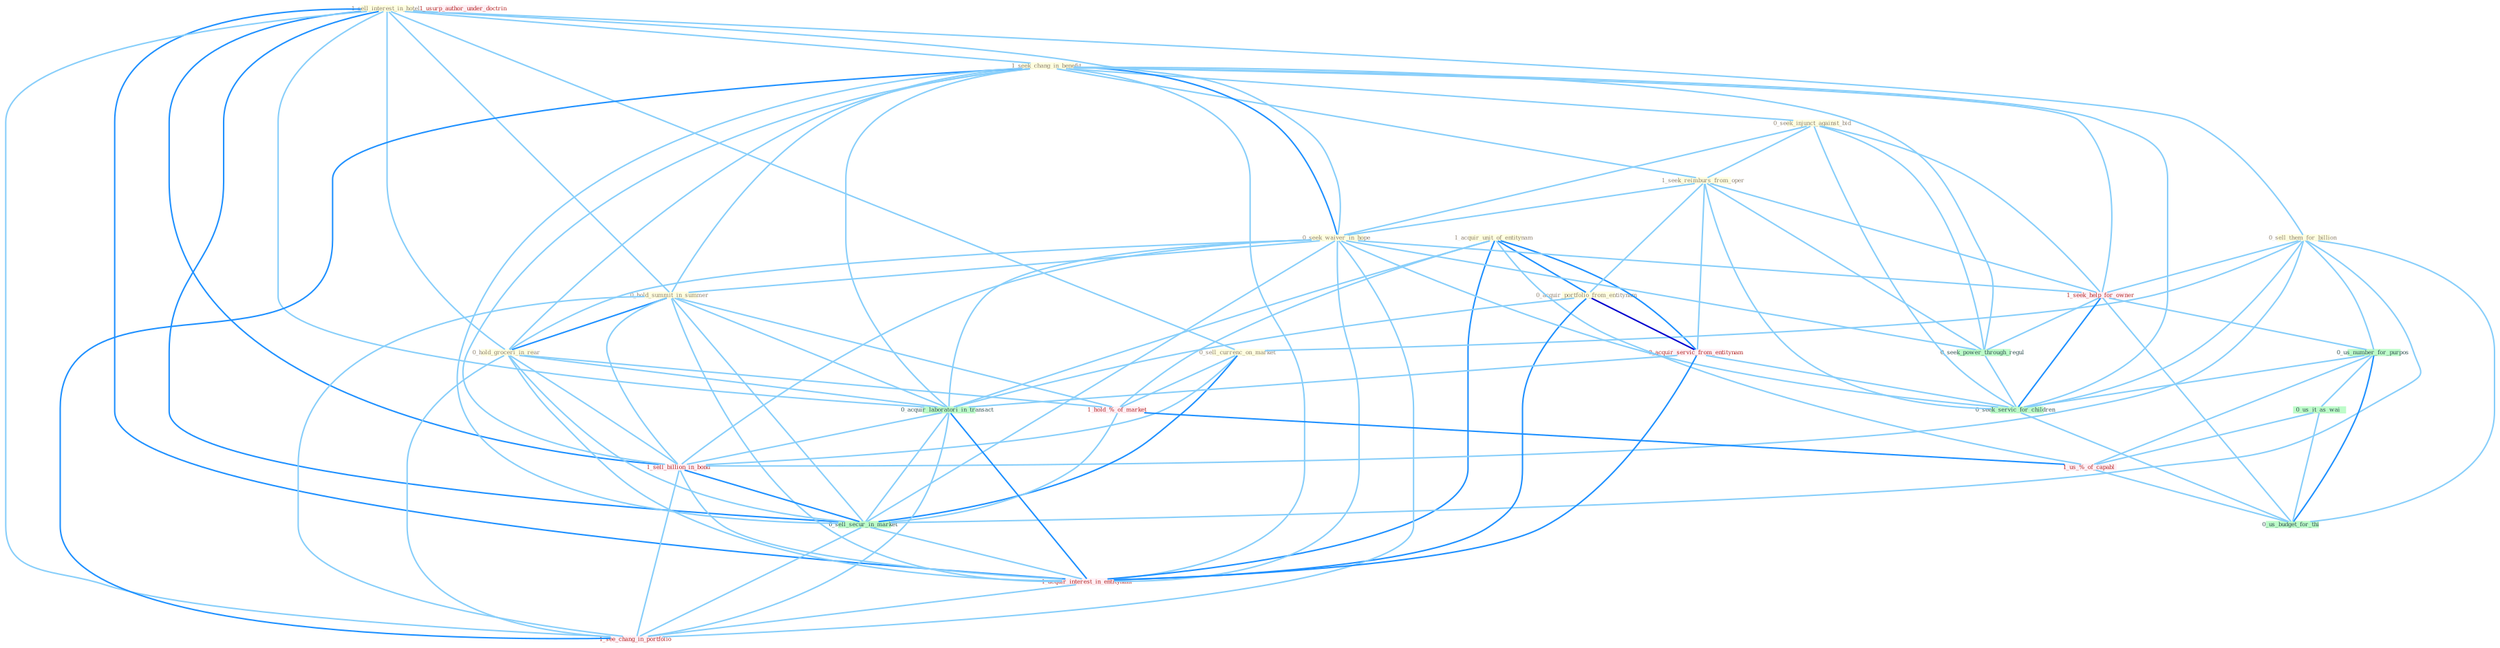 Graph G{ 
    node
    [shape=polygon,style=filled,width=.5,height=.06,color="#BDFCC9",fixedsize=true,fontsize=4,
    fontcolor="#2f4f4f"];
    {node
    [color="#ffffe0", fontcolor="#8b7d6b"] "1_sell_interest_in_hotel " "1_seek_chang_in_benefit " "1_acquir_unit_of_entitynam " "0_sell_them_for_billion " "0_seek_injunct_against_bid " "1_seek_reimburs_from_oper " "0_acquir_portfolio_from_entitynam " "0_sell_currenc_on_market " "0_seek_waiver_in_hope " "0_hold_summit_in_summer " "0_hold_groceri_in_rear "}
{node [color="#fff0f5", fontcolor="#b22222"] "1_seek_help_for_owner " "0_acquir_servic_from_entitynam " "1_hold_%_of_market " "1_sell_billion_in_bond " "1_usurp_author_under_doctrin " "1_us_%_of_capabl " "1_acquir_interest_in_entitynam " "1_see_chang_in_portfolio "}
edge [color="#B0E2FF"];

	"1_sell_interest_in_hotel " -- "1_seek_chang_in_benefit " [w="1", color="#87cefa" ];
	"1_sell_interest_in_hotel " -- "0_sell_them_for_billion " [w="1", color="#87cefa" ];
	"1_sell_interest_in_hotel " -- "0_sell_currenc_on_market " [w="1", color="#87cefa" ];
	"1_sell_interest_in_hotel " -- "0_seek_waiver_in_hope " [w="1", color="#87cefa" ];
	"1_sell_interest_in_hotel " -- "0_hold_summit_in_summer " [w="1", color="#87cefa" ];
	"1_sell_interest_in_hotel " -- "0_hold_groceri_in_rear " [w="1", color="#87cefa" ];
	"1_sell_interest_in_hotel " -- "0_acquir_laboratori_in_transact " [w="1", color="#87cefa" ];
	"1_sell_interest_in_hotel " -- "1_sell_billion_in_bond " [w="2", color="#1e90ff" , len=0.8];
	"1_sell_interest_in_hotel " -- "0_sell_secur_in_market " [w="2", color="#1e90ff" , len=0.8];
	"1_sell_interest_in_hotel " -- "1_acquir_interest_in_entitynam " [w="2", color="#1e90ff" , len=0.8];
	"1_sell_interest_in_hotel " -- "1_see_chang_in_portfolio " [w="1", color="#87cefa" ];
	"1_seek_chang_in_benefit " -- "0_seek_injunct_against_bid " [w="1", color="#87cefa" ];
	"1_seek_chang_in_benefit " -- "1_seek_reimburs_from_oper " [w="1", color="#87cefa" ];
	"1_seek_chang_in_benefit " -- "0_seek_waiver_in_hope " [w="2", color="#1e90ff" , len=0.8];
	"1_seek_chang_in_benefit " -- "0_hold_summit_in_summer " [w="1", color="#87cefa" ];
	"1_seek_chang_in_benefit " -- "0_hold_groceri_in_rear " [w="1", color="#87cefa" ];
	"1_seek_chang_in_benefit " -- "1_seek_help_for_owner " [w="1", color="#87cefa" ];
	"1_seek_chang_in_benefit " -- "0_seek_power_through_regul " [w="1", color="#87cefa" ];
	"1_seek_chang_in_benefit " -- "0_acquir_laboratori_in_transact " [w="1", color="#87cefa" ];
	"1_seek_chang_in_benefit " -- "1_sell_billion_in_bond " [w="1", color="#87cefa" ];
	"1_seek_chang_in_benefit " -- "0_sell_secur_in_market " [w="1", color="#87cefa" ];
	"1_seek_chang_in_benefit " -- "1_acquir_interest_in_entitynam " [w="1", color="#87cefa" ];
	"1_seek_chang_in_benefit " -- "0_seek_servic_for_children " [w="1", color="#87cefa" ];
	"1_seek_chang_in_benefit " -- "1_see_chang_in_portfolio " [w="2", color="#1e90ff" , len=0.8];
	"1_acquir_unit_of_entitynam " -- "0_acquir_portfolio_from_entitynam " [w="2", color="#1e90ff" , len=0.8];
	"1_acquir_unit_of_entitynam " -- "0_acquir_servic_from_entitynam " [w="2", color="#1e90ff" , len=0.8];
	"1_acquir_unit_of_entitynam " -- "1_hold_%_of_market " [w="1", color="#87cefa" ];
	"1_acquir_unit_of_entitynam " -- "0_acquir_laboratori_in_transact " [w="1", color="#87cefa" ];
	"1_acquir_unit_of_entitynam " -- "1_us_%_of_capabl " [w="1", color="#87cefa" ];
	"1_acquir_unit_of_entitynam " -- "1_acquir_interest_in_entitynam " [w="2", color="#1e90ff" , len=0.8];
	"0_sell_them_for_billion " -- "0_sell_currenc_on_market " [w="1", color="#87cefa" ];
	"0_sell_them_for_billion " -- "1_seek_help_for_owner " [w="1", color="#87cefa" ];
	"0_sell_them_for_billion " -- "0_us_number_for_purpos " [w="1", color="#87cefa" ];
	"0_sell_them_for_billion " -- "1_sell_billion_in_bond " [w="1", color="#87cefa" ];
	"0_sell_them_for_billion " -- "0_sell_secur_in_market " [w="1", color="#87cefa" ];
	"0_sell_them_for_billion " -- "0_seek_servic_for_children " [w="1", color="#87cefa" ];
	"0_sell_them_for_billion " -- "0_us_budget_for_thi " [w="1", color="#87cefa" ];
	"0_seek_injunct_against_bid " -- "1_seek_reimburs_from_oper " [w="1", color="#87cefa" ];
	"0_seek_injunct_against_bid " -- "0_seek_waiver_in_hope " [w="1", color="#87cefa" ];
	"0_seek_injunct_against_bid " -- "1_seek_help_for_owner " [w="1", color="#87cefa" ];
	"0_seek_injunct_against_bid " -- "0_seek_power_through_regul " [w="1", color="#87cefa" ];
	"0_seek_injunct_against_bid " -- "0_seek_servic_for_children " [w="1", color="#87cefa" ];
	"1_seek_reimburs_from_oper " -- "0_acquir_portfolio_from_entitynam " [w="1", color="#87cefa" ];
	"1_seek_reimburs_from_oper " -- "0_seek_waiver_in_hope " [w="1", color="#87cefa" ];
	"1_seek_reimburs_from_oper " -- "1_seek_help_for_owner " [w="1", color="#87cefa" ];
	"1_seek_reimburs_from_oper " -- "0_acquir_servic_from_entitynam " [w="1", color="#87cefa" ];
	"1_seek_reimburs_from_oper " -- "0_seek_power_through_regul " [w="1", color="#87cefa" ];
	"1_seek_reimburs_from_oper " -- "0_seek_servic_for_children " [w="1", color="#87cefa" ];
	"0_acquir_portfolio_from_entitynam " -- "0_acquir_servic_from_entitynam " [w="3", color="#0000cd" , len=0.6];
	"0_acquir_portfolio_from_entitynam " -- "0_acquir_laboratori_in_transact " [w="1", color="#87cefa" ];
	"0_acquir_portfolio_from_entitynam " -- "1_acquir_interest_in_entitynam " [w="2", color="#1e90ff" , len=0.8];
	"0_sell_currenc_on_market " -- "1_hold_%_of_market " [w="1", color="#87cefa" ];
	"0_sell_currenc_on_market " -- "1_sell_billion_in_bond " [w="1", color="#87cefa" ];
	"0_sell_currenc_on_market " -- "0_sell_secur_in_market " [w="2", color="#1e90ff" , len=0.8];
	"0_seek_waiver_in_hope " -- "0_hold_summit_in_summer " [w="1", color="#87cefa" ];
	"0_seek_waiver_in_hope " -- "0_hold_groceri_in_rear " [w="1", color="#87cefa" ];
	"0_seek_waiver_in_hope " -- "1_seek_help_for_owner " [w="1", color="#87cefa" ];
	"0_seek_waiver_in_hope " -- "0_seek_power_through_regul " [w="1", color="#87cefa" ];
	"0_seek_waiver_in_hope " -- "0_acquir_laboratori_in_transact " [w="1", color="#87cefa" ];
	"0_seek_waiver_in_hope " -- "1_sell_billion_in_bond " [w="1", color="#87cefa" ];
	"0_seek_waiver_in_hope " -- "0_sell_secur_in_market " [w="1", color="#87cefa" ];
	"0_seek_waiver_in_hope " -- "1_acquir_interest_in_entitynam " [w="1", color="#87cefa" ];
	"0_seek_waiver_in_hope " -- "0_seek_servic_for_children " [w="1", color="#87cefa" ];
	"0_seek_waiver_in_hope " -- "1_see_chang_in_portfolio " [w="1", color="#87cefa" ];
	"0_hold_summit_in_summer " -- "0_hold_groceri_in_rear " [w="2", color="#1e90ff" , len=0.8];
	"0_hold_summit_in_summer " -- "1_hold_%_of_market " [w="1", color="#87cefa" ];
	"0_hold_summit_in_summer " -- "0_acquir_laboratori_in_transact " [w="1", color="#87cefa" ];
	"0_hold_summit_in_summer " -- "1_sell_billion_in_bond " [w="1", color="#87cefa" ];
	"0_hold_summit_in_summer " -- "0_sell_secur_in_market " [w="1", color="#87cefa" ];
	"0_hold_summit_in_summer " -- "1_acquir_interest_in_entitynam " [w="1", color="#87cefa" ];
	"0_hold_summit_in_summer " -- "1_see_chang_in_portfolio " [w="1", color="#87cefa" ];
	"0_hold_groceri_in_rear " -- "1_hold_%_of_market " [w="1", color="#87cefa" ];
	"0_hold_groceri_in_rear " -- "0_acquir_laboratori_in_transact " [w="1", color="#87cefa" ];
	"0_hold_groceri_in_rear " -- "1_sell_billion_in_bond " [w="1", color="#87cefa" ];
	"0_hold_groceri_in_rear " -- "0_sell_secur_in_market " [w="1", color="#87cefa" ];
	"0_hold_groceri_in_rear " -- "1_acquir_interest_in_entitynam " [w="1", color="#87cefa" ];
	"0_hold_groceri_in_rear " -- "1_see_chang_in_portfolio " [w="1", color="#87cefa" ];
	"1_seek_help_for_owner " -- "0_seek_power_through_regul " [w="1", color="#87cefa" ];
	"1_seek_help_for_owner " -- "0_us_number_for_purpos " [w="1", color="#87cefa" ];
	"1_seek_help_for_owner " -- "0_seek_servic_for_children " [w="2", color="#1e90ff" , len=0.8];
	"1_seek_help_for_owner " -- "0_us_budget_for_thi " [w="1", color="#87cefa" ];
	"0_acquir_servic_from_entitynam " -- "0_acquir_laboratori_in_transact " [w="1", color="#87cefa" ];
	"0_acquir_servic_from_entitynam " -- "1_acquir_interest_in_entitynam " [w="2", color="#1e90ff" , len=0.8];
	"0_acquir_servic_from_entitynam " -- "0_seek_servic_for_children " [w="1", color="#87cefa" ];
	"1_hold_%_of_market " -- "1_us_%_of_capabl " [w="2", color="#1e90ff" , len=0.8];
	"1_hold_%_of_market " -- "0_sell_secur_in_market " [w="1", color="#87cefa" ];
	"0_seek_power_through_regul " -- "0_seek_servic_for_children " [w="1", color="#87cefa" ];
	"0_us_number_for_purpos " -- "0_us_it_as_wai " [w="1", color="#87cefa" ];
	"0_us_number_for_purpos " -- "1_us_%_of_capabl " [w="1", color="#87cefa" ];
	"0_us_number_for_purpos " -- "0_seek_servic_for_children " [w="1", color="#87cefa" ];
	"0_us_number_for_purpos " -- "0_us_budget_for_thi " [w="2", color="#1e90ff" , len=0.8];
	"0_acquir_laboratori_in_transact " -- "1_sell_billion_in_bond " [w="1", color="#87cefa" ];
	"0_acquir_laboratori_in_transact " -- "0_sell_secur_in_market " [w="1", color="#87cefa" ];
	"0_acquir_laboratori_in_transact " -- "1_acquir_interest_in_entitynam " [w="2", color="#1e90ff" , len=0.8];
	"0_acquir_laboratori_in_transact " -- "1_see_chang_in_portfolio " [w="1", color="#87cefa" ];
	"1_sell_billion_in_bond " -- "0_sell_secur_in_market " [w="2", color="#1e90ff" , len=0.8];
	"1_sell_billion_in_bond " -- "1_acquir_interest_in_entitynam " [w="1", color="#87cefa" ];
	"1_sell_billion_in_bond " -- "1_see_chang_in_portfolio " [w="1", color="#87cefa" ];
	"0_us_it_as_wai " -- "1_us_%_of_capabl " [w="1", color="#87cefa" ];
	"0_us_it_as_wai " -- "0_us_budget_for_thi " [w="1", color="#87cefa" ];
	"1_us_%_of_capabl " -- "0_us_budget_for_thi " [w="1", color="#87cefa" ];
	"0_sell_secur_in_market " -- "1_acquir_interest_in_entitynam " [w="1", color="#87cefa" ];
	"0_sell_secur_in_market " -- "1_see_chang_in_portfolio " [w="1", color="#87cefa" ];
	"1_acquir_interest_in_entitynam " -- "1_see_chang_in_portfolio " [w="1", color="#87cefa" ];
	"0_seek_servic_for_children " -- "0_us_budget_for_thi " [w="1", color="#87cefa" ];
}